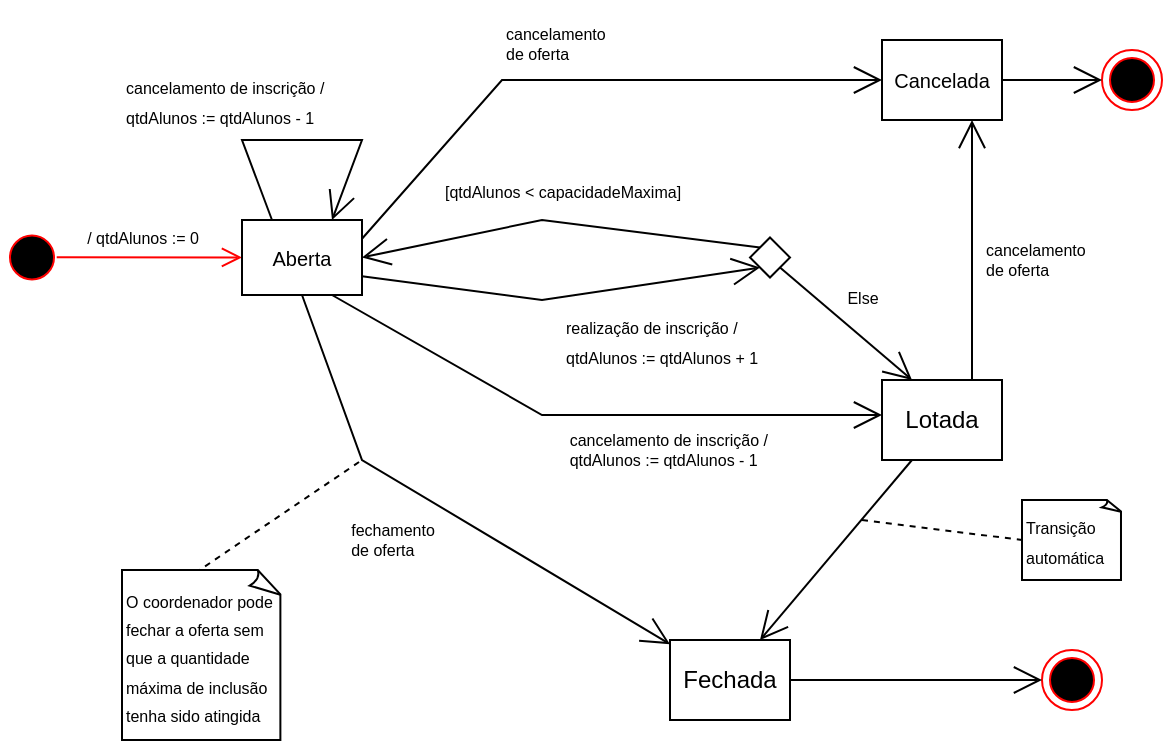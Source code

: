 <mxfile version="22.0.2" type="device">
  <diagram name="Página-1" id="NTSQH-01bSVRxDiKsrV5">
    <mxGraphModel dx="607" dy="367" grid="1" gridSize="10" guides="1" tooltips="1" connect="1" arrows="1" fold="1" page="1" pageScale="1" pageWidth="827" pageHeight="1169" math="0" shadow="0">
      <root>
        <mxCell id="0" />
        <mxCell id="1" parent="0" />
        <mxCell id="t3hkGD9Mta4A3lWXrRKT-3" value="" style="ellipse;html=1;shape=startState;fillColor=#000000;strokeColor=#ff0000;" vertex="1" parent="1">
          <mxGeometry x="30" y="203.75" width="30" height="30" as="geometry" />
        </mxCell>
        <mxCell id="t3hkGD9Mta4A3lWXrRKT-4" value="" style="edgeStyle=orthogonalEdgeStyle;html=1;verticalAlign=bottom;endArrow=open;endSize=8;strokeColor=#ff0000;rounded=0;exitX=-0.033;exitY=0.851;exitDx=0;exitDy=0;exitPerimeter=0;" edge="1" source="t3hkGD9Mta4A3lWXrRKT-6" parent="1">
          <mxGeometry relative="1" as="geometry">
            <mxPoint x="150" y="219" as="targetPoint" />
            <mxPoint x="60.0" y="214.76" as="sourcePoint" />
            <Array as="points" />
          </mxGeometry>
        </mxCell>
        <mxCell id="t3hkGD9Mta4A3lWXrRKT-5" value="&lt;font style=&quot;font-size: 10px;&quot;&gt;Aberta&lt;/font&gt;" style="html=1;whiteSpace=wrap;" vertex="1" parent="1">
          <mxGeometry x="150" y="200" width="60" height="37.5" as="geometry" />
        </mxCell>
        <mxCell id="t3hkGD9Mta4A3lWXrRKT-6" value="&lt;font style=&quot;font-size: 8px;&quot;&gt;/ qtdAlunos := 0&lt;/font&gt;" style="text;html=1;align=center;verticalAlign=middle;resizable=0;points=[];autosize=1;strokeColor=none;fillColor=none;" vertex="1" parent="1">
          <mxGeometry x="60" y="193.13" width="80" height="30" as="geometry" />
        </mxCell>
        <mxCell id="t3hkGD9Mta4A3lWXrRKT-10" value="&lt;font style=&quot;font-size: 10px;&quot;&gt;Cancelada&lt;/font&gt;" style="html=1;whiteSpace=wrap;" vertex="1" parent="1">
          <mxGeometry x="470" y="110" width="60" height="40" as="geometry" />
        </mxCell>
        <mxCell id="t3hkGD9Mta4A3lWXrRKT-15" value="" style="endArrow=open;endFill=1;endSize=12;html=1;rounded=0;exitX=0.25;exitY=0;exitDx=0;exitDy=0;entryX=0.75;entryY=0;entryDx=0;entryDy=0;" edge="1" parent="1" source="t3hkGD9Mta4A3lWXrRKT-5" target="t3hkGD9Mta4A3lWXrRKT-5">
          <mxGeometry width="160" relative="1" as="geometry">
            <mxPoint x="130" y="100" as="sourcePoint" />
            <mxPoint x="210" y="180" as="targetPoint" />
            <Array as="points">
              <mxPoint x="150" y="160" />
              <mxPoint x="210" y="160" />
            </Array>
          </mxGeometry>
        </mxCell>
        <mxCell id="t3hkGD9Mta4A3lWXrRKT-16" value="&lt;font style=&quot;font-size: 8px;&quot;&gt;cancelamento de inscrição / &lt;br&gt;qtdAlunos := qtdAlunos - 1&lt;/font&gt;" style="text;html=1;align=left;verticalAlign=middle;resizable=0;points=[];autosize=1;strokeColor=none;fillColor=none;" vertex="1" parent="1">
          <mxGeometry x="90" y="120" width="120" height="40" as="geometry" />
        </mxCell>
        <mxCell id="t3hkGD9Mta4A3lWXrRKT-19" value="" style="endArrow=open;endFill=1;endSize=12;html=1;rounded=0;exitX=1;exitY=0.25;exitDx=0;exitDy=0;entryX=0;entryY=0.5;entryDx=0;entryDy=0;" edge="1" parent="1" source="t3hkGD9Mta4A3lWXrRKT-5" target="t3hkGD9Mta4A3lWXrRKT-10">
          <mxGeometry width="160" relative="1" as="geometry">
            <mxPoint x="220" y="218.46" as="sourcePoint" />
            <mxPoint x="350" y="130" as="targetPoint" />
            <Array as="points">
              <mxPoint x="280" y="130" />
            </Array>
          </mxGeometry>
        </mxCell>
        <mxCell id="t3hkGD9Mta4A3lWXrRKT-20" value="&lt;div style=&quot;&quot;&gt;&lt;span style=&quot;font-size: 8px; background-color: initial;&quot;&gt;cancelamento&lt;/span&gt;&lt;/div&gt;&lt;font style=&quot;font-size: 8px;&quot;&gt;&lt;div style=&quot;&quot;&gt;&lt;span style=&quot;background-color: initial;&quot;&gt;de oferta&lt;/span&gt;&lt;/div&gt;&lt;/font&gt;" style="text;html=1;align=left;verticalAlign=middle;resizable=0;points=[];autosize=1;strokeColor=none;fillColor=none;" vertex="1" parent="1">
          <mxGeometry x="280" y="90" width="70" height="40" as="geometry" />
        </mxCell>
        <mxCell id="t3hkGD9Mta4A3lWXrRKT-22" value="" style="rhombus;whiteSpace=wrap;html=1;" vertex="1" parent="1">
          <mxGeometry x="404" y="208.75" width="20" height="20" as="geometry" />
        </mxCell>
        <mxCell id="t3hkGD9Mta4A3lWXrRKT-24" value="" style="endArrow=open;endFill=1;endSize=12;html=1;rounded=0;exitX=1;exitY=0.75;exitDx=0;exitDy=0;entryX=0;entryY=1;entryDx=0;entryDy=0;" edge="1" parent="1" source="t3hkGD9Mta4A3lWXrRKT-5" target="t3hkGD9Mta4A3lWXrRKT-22">
          <mxGeometry width="160" relative="1" as="geometry">
            <mxPoint x="220" y="233.75" as="sourcePoint" />
            <mxPoint x="380" y="233.75" as="targetPoint" />
            <Array as="points">
              <mxPoint x="300" y="240" />
            </Array>
          </mxGeometry>
        </mxCell>
        <mxCell id="t3hkGD9Mta4A3lWXrRKT-25" value="" style="endArrow=open;endFill=1;endSize=12;html=1;rounded=0;exitX=0;exitY=0;exitDx=0;exitDy=0;entryX=1;entryY=0.5;entryDx=0;entryDy=0;" edge="1" parent="1" source="t3hkGD9Mta4A3lWXrRKT-22" target="t3hkGD9Mta4A3lWXrRKT-5">
          <mxGeometry width="160" relative="1" as="geometry">
            <mxPoint x="120" y="180" as="sourcePoint" />
            <mxPoint x="280" y="180" as="targetPoint" />
            <Array as="points">
              <mxPoint x="300" y="200" />
            </Array>
          </mxGeometry>
        </mxCell>
        <mxCell id="t3hkGD9Mta4A3lWXrRKT-27" value="&lt;font style=&quot;font-size: 8px;&quot;&gt;[qtdAlunos &amp;lt; capacidadeMaxima]&lt;/font&gt;" style="text;html=1;align=center;verticalAlign=middle;resizable=0;points=[];autosize=1;strokeColor=none;fillColor=none;" vertex="1" parent="1">
          <mxGeometry x="240" y="170" width="140" height="30" as="geometry" />
        </mxCell>
        <mxCell id="t3hkGD9Mta4A3lWXrRKT-28" value="&lt;font style=&quot;font-size: 8px;&quot;&gt;realização de inscrição /&amp;nbsp;&lt;br&gt;qtdAlunos := qtdAlunos + 1&lt;/font&gt;&amp;nbsp;" style="text;html=1;align=left;verticalAlign=middle;resizable=0;points=[];autosize=1;strokeColor=none;fillColor=none;" vertex="1" parent="1">
          <mxGeometry x="310" y="240" width="120" height="40" as="geometry" />
        </mxCell>
        <mxCell id="t3hkGD9Mta4A3lWXrRKT-29" value="" style="ellipse;html=1;shape=endState;fillColor=#000000;strokeColor=#ff0000;" vertex="1" parent="1">
          <mxGeometry x="580" y="115" width="30" height="30" as="geometry" />
        </mxCell>
        <mxCell id="t3hkGD9Mta4A3lWXrRKT-30" value="" style="endArrow=open;endFill=1;endSize=12;html=1;rounded=0;exitX=1;exitY=0.5;exitDx=0;exitDy=0;entryX=0;entryY=0.5;entryDx=0;entryDy=0;" edge="1" parent="1" source="t3hkGD9Mta4A3lWXrRKT-10" target="t3hkGD9Mta4A3lWXrRKT-29">
          <mxGeometry width="160" relative="1" as="geometry">
            <mxPoint x="484" y="130" as="sourcePoint" />
            <mxPoint x="570" y="130" as="targetPoint" />
          </mxGeometry>
        </mxCell>
        <mxCell id="t3hkGD9Mta4A3lWXrRKT-34" value="Lotada" style="whiteSpace=wrap;html=1;" vertex="1" parent="1">
          <mxGeometry x="470" y="280" width="60" height="40" as="geometry" />
        </mxCell>
        <mxCell id="t3hkGD9Mta4A3lWXrRKT-36" value="" style="endArrow=open;endFill=1;endSize=12;html=1;rounded=0;exitX=1;exitY=1;exitDx=0;exitDy=0;entryX=0.25;entryY=0;entryDx=0;entryDy=0;" edge="1" parent="1" source="t3hkGD9Mta4A3lWXrRKT-22" target="t3hkGD9Mta4A3lWXrRKT-34">
          <mxGeometry width="160" relative="1" as="geometry">
            <mxPoint x="430" y="228.75" as="sourcePoint" />
            <mxPoint x="590" y="228.75" as="targetPoint" />
          </mxGeometry>
        </mxCell>
        <mxCell id="t3hkGD9Mta4A3lWXrRKT-37" value="" style="endArrow=open;endFill=1;endSize=12;html=1;rounded=0;entryX=0.75;entryY=1;entryDx=0;entryDy=0;exitX=0.75;exitY=0;exitDx=0;exitDy=0;" edge="1" parent="1" source="t3hkGD9Mta4A3lWXrRKT-34" target="t3hkGD9Mta4A3lWXrRKT-10">
          <mxGeometry width="160" relative="1" as="geometry">
            <mxPoint x="515" y="253.46" as="sourcePoint" />
            <mxPoint x="675" y="253.46" as="targetPoint" />
          </mxGeometry>
        </mxCell>
        <mxCell id="t3hkGD9Mta4A3lWXrRKT-38" value="&lt;font style=&quot;font-size: 8px;&quot;&gt;Else&lt;/font&gt;" style="text;html=1;align=center;verticalAlign=middle;resizable=0;points=[];autosize=1;strokeColor=none;fillColor=none;" vertex="1" parent="1">
          <mxGeometry x="440" y="223.13" width="40" height="30" as="geometry" />
        </mxCell>
        <mxCell id="t3hkGD9Mta4A3lWXrRKT-39" value="&lt;div style=&quot;text-align: justify; font-size: 8px;&quot;&gt;&lt;span style=&quot;background-color: initial;&quot;&gt;&lt;font style=&quot;font-size: 8px;&quot;&gt;cancelamento&lt;/font&gt;&lt;/span&gt;&lt;/div&gt;&lt;font style=&quot;font-size: 8px;&quot;&gt;&lt;div style=&quot;text-align: justify;&quot;&gt;&lt;span style=&quot;background-color: initial;&quot;&gt;de oferta&lt;/span&gt;&lt;/div&gt;&lt;/font&gt;" style="text;html=1;align=left;verticalAlign=middle;resizable=0;points=[];autosize=1;strokeColor=none;fillColor=none;" vertex="1" parent="1">
          <mxGeometry x="520" y="205" width="70" height="30" as="geometry" />
        </mxCell>
        <mxCell id="t3hkGD9Mta4A3lWXrRKT-40" value="" style="endArrow=open;endFill=1;endSize=12;html=1;rounded=0;exitX=0.5;exitY=1;exitDx=0;exitDy=0;" edge="1" parent="1" source="t3hkGD9Mta4A3lWXrRKT-5" target="t3hkGD9Mta4A3lWXrRKT-41">
          <mxGeometry width="160" relative="1" as="geometry">
            <mxPoint x="180" y="300" as="sourcePoint" />
            <mxPoint x="320" y="370" as="targetPoint" />
            <Array as="points">
              <mxPoint x="210" y="320" />
            </Array>
          </mxGeometry>
        </mxCell>
        <mxCell id="t3hkGD9Mta4A3lWXrRKT-41" value="&lt;font style=&quot;font-size: 12px;&quot;&gt;Fechada&lt;/font&gt;" style="html=1;whiteSpace=wrap;" vertex="1" parent="1">
          <mxGeometry x="364" y="410" width="60" height="40" as="geometry" />
        </mxCell>
        <mxCell id="t3hkGD9Mta4A3lWXrRKT-42" value="" style="endArrow=open;endFill=1;endSize=12;html=1;rounded=0;exitX=0.25;exitY=1;exitDx=0;exitDy=0;entryX=0.75;entryY=0;entryDx=0;entryDy=0;" edge="1" parent="1" source="t3hkGD9Mta4A3lWXrRKT-34" target="t3hkGD9Mta4A3lWXrRKT-41">
          <mxGeometry width="160" relative="1" as="geometry">
            <mxPoint x="230" y="290" as="sourcePoint" />
            <mxPoint x="370" y="310" as="targetPoint" />
          </mxGeometry>
        </mxCell>
        <mxCell id="t3hkGD9Mta4A3lWXrRKT-43" value="" style="ellipse;html=1;shape=endState;fillColor=#000000;strokeColor=#ff0000;" vertex="1" parent="1">
          <mxGeometry x="550" y="415" width="30" height="30" as="geometry" />
        </mxCell>
        <mxCell id="t3hkGD9Mta4A3lWXrRKT-44" value="" style="endArrow=open;endFill=1;endSize=12;html=1;rounded=0;exitX=1;exitY=0.5;exitDx=0;exitDy=0;entryX=0;entryY=0.5;entryDx=0;entryDy=0;" edge="1" parent="1" source="t3hkGD9Mta4A3lWXrRKT-41" target="t3hkGD9Mta4A3lWXrRKT-43">
          <mxGeometry width="160" relative="1" as="geometry">
            <mxPoint x="464" y="480" as="sourcePoint" />
            <mxPoint x="624" y="480" as="targetPoint" />
          </mxGeometry>
        </mxCell>
        <mxCell id="t3hkGD9Mta4A3lWXrRKT-45" value="" style="endArrow=open;endFill=1;endSize=12;html=1;rounded=0;exitX=0.75;exitY=1;exitDx=0;exitDy=0;" edge="1" parent="1" source="t3hkGD9Mta4A3lWXrRKT-5">
          <mxGeometry width="160" relative="1" as="geometry">
            <mxPoint x="200" y="240" as="sourcePoint" />
            <mxPoint x="470" y="297.5" as="targetPoint" />
            <Array as="points">
              <mxPoint x="300" y="297.5" />
            </Array>
          </mxGeometry>
        </mxCell>
        <mxCell id="t3hkGD9Mta4A3lWXrRKT-46" value="&lt;div style=&quot;text-align: left; font-size: 8px;&quot;&gt;&lt;span style=&quot;background-color: initial;&quot;&gt;&lt;font style=&quot;font-size: 8px;&quot;&gt;fechamento&lt;/font&gt;&lt;/span&gt;&lt;/div&gt;&lt;div style=&quot;text-align: left; font-size: 8px;&quot;&gt;&lt;span style=&quot;background-color: initial;&quot;&gt;&lt;font style=&quot;font-size: 8px;&quot;&gt;de oferta&lt;/font&gt;&lt;/span&gt;&lt;/div&gt;" style="text;html=1;align=center;verticalAlign=middle;resizable=0;points=[];autosize=1;strokeColor=none;fillColor=none;" vertex="1" parent="1">
          <mxGeometry x="190" y="345" width="70" height="30" as="geometry" />
        </mxCell>
        <mxCell id="t3hkGD9Mta4A3lWXrRKT-47" value="&lt;div style=&quot;text-align: left; font-size: 8px;&quot;&gt;&lt;span style=&quot;background-color: initial;&quot;&gt;&lt;font style=&quot;font-size: 8px;&quot;&gt;cancelamento de inscrição /&amp;nbsp;&lt;/font&gt;&lt;/span&gt;&lt;/div&gt;&lt;div style=&quot;text-align: left; font-size: 8px;&quot;&gt;&lt;span style=&quot;background-color: initial;&quot;&gt;&lt;font style=&quot;font-size: 8px;&quot;&gt;qtdAlunos := qtdAlunos - 1&lt;/font&gt;&lt;/span&gt;&lt;/div&gt;" style="text;html=1;align=center;verticalAlign=middle;resizable=0;points=[];autosize=1;strokeColor=none;fillColor=none;" vertex="1" parent="1">
          <mxGeometry x="304" y="300" width="120" height="30" as="geometry" />
        </mxCell>
        <mxCell id="t3hkGD9Mta4A3lWXrRKT-48" value="&lt;font style=&quot;font-size: 8px;&quot;&gt;Transição&lt;br&gt;automática&lt;/font&gt;" style="whiteSpace=wrap;html=1;shape=mxgraph.basic.document;align=left;" vertex="1" parent="1">
          <mxGeometry x="540" y="340" width="50" height="40" as="geometry" />
        </mxCell>
        <mxCell id="t3hkGD9Mta4A3lWXrRKT-50" value="" style="endArrow=none;dashed=1;html=1;rounded=0;exitX=0.457;exitY=0.018;exitDx=0;exitDy=0;exitPerimeter=0;" edge="1" parent="1" source="t3hkGD9Mta4A3lWXrRKT-53">
          <mxGeometry width="50" height="50" relative="1" as="geometry">
            <mxPoint x="160" y="370" as="sourcePoint" />
            <mxPoint x="210" y="320" as="targetPoint" />
          </mxGeometry>
        </mxCell>
        <mxCell id="t3hkGD9Mta4A3lWXrRKT-51" value="" style="endArrow=none;dashed=1;html=1;rounded=0;entryX=0;entryY=0.5;entryDx=0;entryDy=0;entryPerimeter=0;" edge="1" parent="1" target="t3hkGD9Mta4A3lWXrRKT-48">
          <mxGeometry width="50" height="50" relative="1" as="geometry">
            <mxPoint x="460" y="350" as="sourcePoint" />
            <mxPoint x="530" y="360" as="targetPoint" />
          </mxGeometry>
        </mxCell>
        <mxCell id="t3hkGD9Mta4A3lWXrRKT-53" value="&lt;font style=&quot;font-size: 8px;&quot;&gt;O coordenador pode fechar a oferta sem que a quantidade máxima de inclusão tenha sido atingida&lt;/font&gt;" style="whiteSpace=wrap;html=1;shape=mxgraph.basic.document;align=left;" vertex="1" parent="1">
          <mxGeometry x="90" y="375" width="80" height="85" as="geometry" />
        </mxCell>
      </root>
    </mxGraphModel>
  </diagram>
</mxfile>
